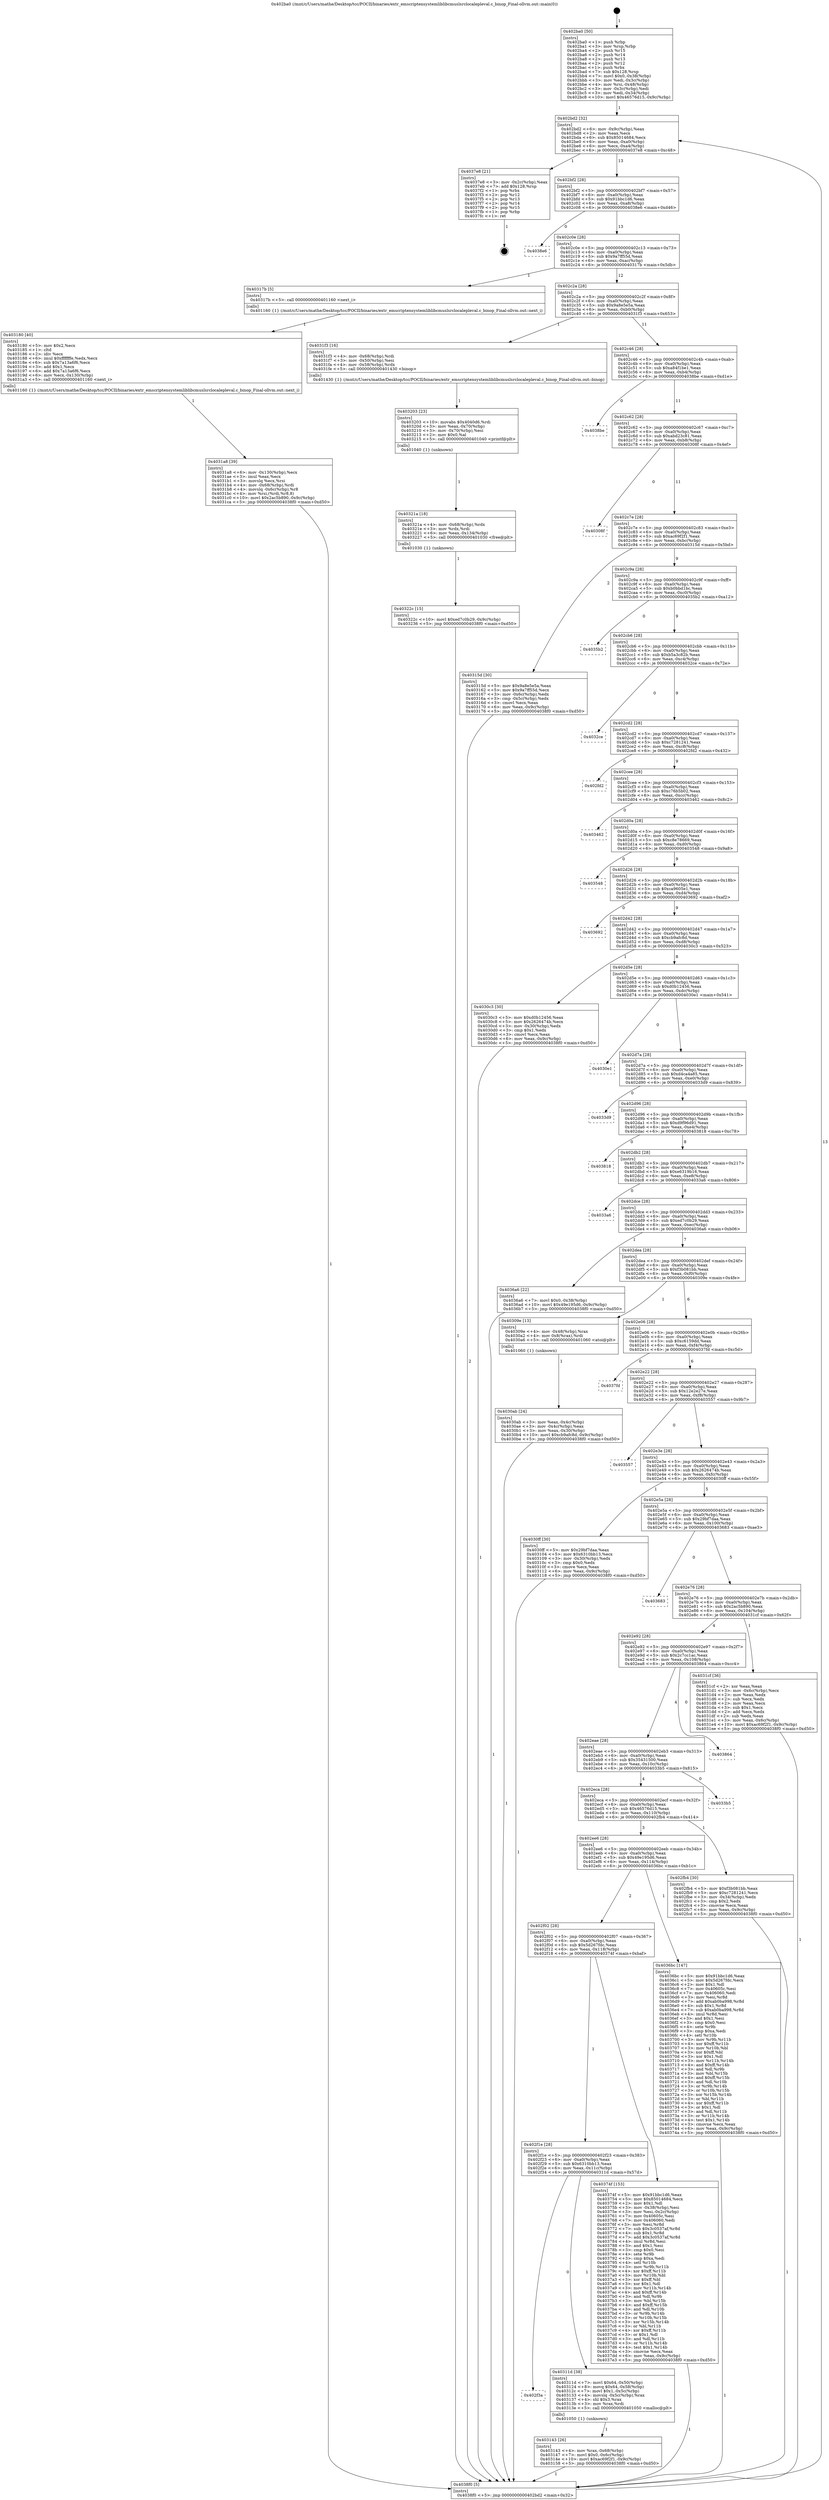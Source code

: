 digraph "0x402ba0" {
  label = "0x402ba0 (/mnt/c/Users/mathe/Desktop/tcc/POCII/binaries/extr_emscriptensystemliblibcmuslsrclocalepleval.c_binop_Final-ollvm.out::main(0))"
  labelloc = "t"
  node[shape=record]

  Entry [label="",width=0.3,height=0.3,shape=circle,fillcolor=black,style=filled]
  "0x402bd2" [label="{
     0x402bd2 [32]\l
     | [instrs]\l
     &nbsp;&nbsp;0x402bd2 \<+6\>: mov -0x9c(%rbp),%eax\l
     &nbsp;&nbsp;0x402bd8 \<+2\>: mov %eax,%ecx\l
     &nbsp;&nbsp;0x402bda \<+6\>: sub $0x85014684,%ecx\l
     &nbsp;&nbsp;0x402be0 \<+6\>: mov %eax,-0xa0(%rbp)\l
     &nbsp;&nbsp;0x402be6 \<+6\>: mov %ecx,-0xa4(%rbp)\l
     &nbsp;&nbsp;0x402bec \<+6\>: je 00000000004037e8 \<main+0xc48\>\l
  }"]
  "0x4037e8" [label="{
     0x4037e8 [21]\l
     | [instrs]\l
     &nbsp;&nbsp;0x4037e8 \<+3\>: mov -0x2c(%rbp),%eax\l
     &nbsp;&nbsp;0x4037eb \<+7\>: add $0x128,%rsp\l
     &nbsp;&nbsp;0x4037f2 \<+1\>: pop %rbx\l
     &nbsp;&nbsp;0x4037f3 \<+2\>: pop %r12\l
     &nbsp;&nbsp;0x4037f5 \<+2\>: pop %r13\l
     &nbsp;&nbsp;0x4037f7 \<+2\>: pop %r14\l
     &nbsp;&nbsp;0x4037f9 \<+2\>: pop %r15\l
     &nbsp;&nbsp;0x4037fb \<+1\>: pop %rbp\l
     &nbsp;&nbsp;0x4037fc \<+1\>: ret\l
  }"]
  "0x402bf2" [label="{
     0x402bf2 [28]\l
     | [instrs]\l
     &nbsp;&nbsp;0x402bf2 \<+5\>: jmp 0000000000402bf7 \<main+0x57\>\l
     &nbsp;&nbsp;0x402bf7 \<+6\>: mov -0xa0(%rbp),%eax\l
     &nbsp;&nbsp;0x402bfd \<+5\>: sub $0x91bbc1d6,%eax\l
     &nbsp;&nbsp;0x402c02 \<+6\>: mov %eax,-0xa8(%rbp)\l
     &nbsp;&nbsp;0x402c08 \<+6\>: je 00000000004038e6 \<main+0xd46\>\l
  }"]
  Exit [label="",width=0.3,height=0.3,shape=circle,fillcolor=black,style=filled,peripheries=2]
  "0x4038e6" [label="{
     0x4038e6\l
  }", style=dashed]
  "0x402c0e" [label="{
     0x402c0e [28]\l
     | [instrs]\l
     &nbsp;&nbsp;0x402c0e \<+5\>: jmp 0000000000402c13 \<main+0x73\>\l
     &nbsp;&nbsp;0x402c13 \<+6\>: mov -0xa0(%rbp),%eax\l
     &nbsp;&nbsp;0x402c19 \<+5\>: sub $0x9a7ff55d,%eax\l
     &nbsp;&nbsp;0x402c1e \<+6\>: mov %eax,-0xac(%rbp)\l
     &nbsp;&nbsp;0x402c24 \<+6\>: je 000000000040317b \<main+0x5db\>\l
  }"]
  "0x40322c" [label="{
     0x40322c [15]\l
     | [instrs]\l
     &nbsp;&nbsp;0x40322c \<+10\>: movl $0xed7c0b29,-0x9c(%rbp)\l
     &nbsp;&nbsp;0x403236 \<+5\>: jmp 00000000004038f0 \<main+0xd50\>\l
  }"]
  "0x40317b" [label="{
     0x40317b [5]\l
     | [instrs]\l
     &nbsp;&nbsp;0x40317b \<+5\>: call 0000000000401160 \<next_i\>\l
     | [calls]\l
     &nbsp;&nbsp;0x401160 \{1\} (/mnt/c/Users/mathe/Desktop/tcc/POCII/binaries/extr_emscriptensystemliblibcmuslsrclocalepleval.c_binop_Final-ollvm.out::next_i)\l
  }"]
  "0x402c2a" [label="{
     0x402c2a [28]\l
     | [instrs]\l
     &nbsp;&nbsp;0x402c2a \<+5\>: jmp 0000000000402c2f \<main+0x8f\>\l
     &nbsp;&nbsp;0x402c2f \<+6\>: mov -0xa0(%rbp),%eax\l
     &nbsp;&nbsp;0x402c35 \<+5\>: sub $0x9a8e5e5a,%eax\l
     &nbsp;&nbsp;0x402c3a \<+6\>: mov %eax,-0xb0(%rbp)\l
     &nbsp;&nbsp;0x402c40 \<+6\>: je 00000000004031f3 \<main+0x653\>\l
  }"]
  "0x40321a" [label="{
     0x40321a [18]\l
     | [instrs]\l
     &nbsp;&nbsp;0x40321a \<+4\>: mov -0x68(%rbp),%rdx\l
     &nbsp;&nbsp;0x40321e \<+3\>: mov %rdx,%rdi\l
     &nbsp;&nbsp;0x403221 \<+6\>: mov %eax,-0x134(%rbp)\l
     &nbsp;&nbsp;0x403227 \<+5\>: call 0000000000401030 \<free@plt\>\l
     | [calls]\l
     &nbsp;&nbsp;0x401030 \{1\} (unknown)\l
  }"]
  "0x4031f3" [label="{
     0x4031f3 [16]\l
     | [instrs]\l
     &nbsp;&nbsp;0x4031f3 \<+4\>: mov -0x68(%rbp),%rdi\l
     &nbsp;&nbsp;0x4031f7 \<+3\>: mov -0x50(%rbp),%esi\l
     &nbsp;&nbsp;0x4031fa \<+4\>: mov -0x58(%rbp),%rdx\l
     &nbsp;&nbsp;0x4031fe \<+5\>: call 0000000000401430 \<binop\>\l
     | [calls]\l
     &nbsp;&nbsp;0x401430 \{1\} (/mnt/c/Users/mathe/Desktop/tcc/POCII/binaries/extr_emscriptensystemliblibcmuslsrclocalepleval.c_binop_Final-ollvm.out::binop)\l
  }"]
  "0x402c46" [label="{
     0x402c46 [28]\l
     | [instrs]\l
     &nbsp;&nbsp;0x402c46 \<+5\>: jmp 0000000000402c4b \<main+0xab\>\l
     &nbsp;&nbsp;0x402c4b \<+6\>: mov -0xa0(%rbp),%eax\l
     &nbsp;&nbsp;0x402c51 \<+5\>: sub $0xa84f1be1,%eax\l
     &nbsp;&nbsp;0x402c56 \<+6\>: mov %eax,-0xb4(%rbp)\l
     &nbsp;&nbsp;0x402c5c \<+6\>: je 00000000004038be \<main+0xd1e\>\l
  }"]
  "0x403203" [label="{
     0x403203 [23]\l
     | [instrs]\l
     &nbsp;&nbsp;0x403203 \<+10\>: movabs $0x4040d6,%rdi\l
     &nbsp;&nbsp;0x40320d \<+3\>: mov %eax,-0x70(%rbp)\l
     &nbsp;&nbsp;0x403210 \<+3\>: mov -0x70(%rbp),%esi\l
     &nbsp;&nbsp;0x403213 \<+2\>: mov $0x0,%al\l
     &nbsp;&nbsp;0x403215 \<+5\>: call 0000000000401040 \<printf@plt\>\l
     | [calls]\l
     &nbsp;&nbsp;0x401040 \{1\} (unknown)\l
  }"]
  "0x4038be" [label="{
     0x4038be\l
  }", style=dashed]
  "0x402c62" [label="{
     0x402c62 [28]\l
     | [instrs]\l
     &nbsp;&nbsp;0x402c62 \<+5\>: jmp 0000000000402c67 \<main+0xc7\>\l
     &nbsp;&nbsp;0x402c67 \<+6\>: mov -0xa0(%rbp),%eax\l
     &nbsp;&nbsp;0x402c6d \<+5\>: sub $0xabd23c81,%eax\l
     &nbsp;&nbsp;0x402c72 \<+6\>: mov %eax,-0xb8(%rbp)\l
     &nbsp;&nbsp;0x402c78 \<+6\>: je 000000000040308f \<main+0x4ef\>\l
  }"]
  "0x4031a8" [label="{
     0x4031a8 [39]\l
     | [instrs]\l
     &nbsp;&nbsp;0x4031a8 \<+6\>: mov -0x130(%rbp),%ecx\l
     &nbsp;&nbsp;0x4031ae \<+3\>: imul %eax,%ecx\l
     &nbsp;&nbsp;0x4031b1 \<+3\>: movslq %ecx,%rsi\l
     &nbsp;&nbsp;0x4031b4 \<+4\>: mov -0x68(%rbp),%rdi\l
     &nbsp;&nbsp;0x4031b8 \<+4\>: movslq -0x6c(%rbp),%r8\l
     &nbsp;&nbsp;0x4031bc \<+4\>: mov %rsi,(%rdi,%r8,8)\l
     &nbsp;&nbsp;0x4031c0 \<+10\>: movl $0x2ac5b890,-0x9c(%rbp)\l
     &nbsp;&nbsp;0x4031ca \<+5\>: jmp 00000000004038f0 \<main+0xd50\>\l
  }"]
  "0x40308f" [label="{
     0x40308f\l
  }", style=dashed]
  "0x402c7e" [label="{
     0x402c7e [28]\l
     | [instrs]\l
     &nbsp;&nbsp;0x402c7e \<+5\>: jmp 0000000000402c83 \<main+0xe3\>\l
     &nbsp;&nbsp;0x402c83 \<+6\>: mov -0xa0(%rbp),%eax\l
     &nbsp;&nbsp;0x402c89 \<+5\>: sub $0xac69f2f1,%eax\l
     &nbsp;&nbsp;0x402c8e \<+6\>: mov %eax,-0xbc(%rbp)\l
     &nbsp;&nbsp;0x402c94 \<+6\>: je 000000000040315d \<main+0x5bd\>\l
  }"]
  "0x403180" [label="{
     0x403180 [40]\l
     | [instrs]\l
     &nbsp;&nbsp;0x403180 \<+5\>: mov $0x2,%ecx\l
     &nbsp;&nbsp;0x403185 \<+1\>: cltd\l
     &nbsp;&nbsp;0x403186 \<+2\>: idiv %ecx\l
     &nbsp;&nbsp;0x403188 \<+6\>: imul $0xfffffffe,%edx,%ecx\l
     &nbsp;&nbsp;0x40318e \<+6\>: sub $0x7a13a6f6,%ecx\l
     &nbsp;&nbsp;0x403194 \<+3\>: add $0x1,%ecx\l
     &nbsp;&nbsp;0x403197 \<+6\>: add $0x7a13a6f6,%ecx\l
     &nbsp;&nbsp;0x40319d \<+6\>: mov %ecx,-0x130(%rbp)\l
     &nbsp;&nbsp;0x4031a3 \<+5\>: call 0000000000401160 \<next_i\>\l
     | [calls]\l
     &nbsp;&nbsp;0x401160 \{1\} (/mnt/c/Users/mathe/Desktop/tcc/POCII/binaries/extr_emscriptensystemliblibcmuslsrclocalepleval.c_binop_Final-ollvm.out::next_i)\l
  }"]
  "0x40315d" [label="{
     0x40315d [30]\l
     | [instrs]\l
     &nbsp;&nbsp;0x40315d \<+5\>: mov $0x9a8e5e5a,%eax\l
     &nbsp;&nbsp;0x403162 \<+5\>: mov $0x9a7ff55d,%ecx\l
     &nbsp;&nbsp;0x403167 \<+3\>: mov -0x6c(%rbp),%edx\l
     &nbsp;&nbsp;0x40316a \<+3\>: cmp -0x5c(%rbp),%edx\l
     &nbsp;&nbsp;0x40316d \<+3\>: cmovl %ecx,%eax\l
     &nbsp;&nbsp;0x403170 \<+6\>: mov %eax,-0x9c(%rbp)\l
     &nbsp;&nbsp;0x403176 \<+5\>: jmp 00000000004038f0 \<main+0xd50\>\l
  }"]
  "0x402c9a" [label="{
     0x402c9a [28]\l
     | [instrs]\l
     &nbsp;&nbsp;0x402c9a \<+5\>: jmp 0000000000402c9f \<main+0xff\>\l
     &nbsp;&nbsp;0x402c9f \<+6\>: mov -0xa0(%rbp),%eax\l
     &nbsp;&nbsp;0x402ca5 \<+5\>: sub $0xb0bbd1bc,%eax\l
     &nbsp;&nbsp;0x402caa \<+6\>: mov %eax,-0xc0(%rbp)\l
     &nbsp;&nbsp;0x402cb0 \<+6\>: je 00000000004035b2 \<main+0xa12\>\l
  }"]
  "0x403143" [label="{
     0x403143 [26]\l
     | [instrs]\l
     &nbsp;&nbsp;0x403143 \<+4\>: mov %rax,-0x68(%rbp)\l
     &nbsp;&nbsp;0x403147 \<+7\>: movl $0x0,-0x6c(%rbp)\l
     &nbsp;&nbsp;0x40314e \<+10\>: movl $0xac69f2f1,-0x9c(%rbp)\l
     &nbsp;&nbsp;0x403158 \<+5\>: jmp 00000000004038f0 \<main+0xd50\>\l
  }"]
  "0x4035b2" [label="{
     0x4035b2\l
  }", style=dashed]
  "0x402cb6" [label="{
     0x402cb6 [28]\l
     | [instrs]\l
     &nbsp;&nbsp;0x402cb6 \<+5\>: jmp 0000000000402cbb \<main+0x11b\>\l
     &nbsp;&nbsp;0x402cbb \<+6\>: mov -0xa0(%rbp),%eax\l
     &nbsp;&nbsp;0x402cc1 \<+5\>: sub $0xb5a3c82b,%eax\l
     &nbsp;&nbsp;0x402cc6 \<+6\>: mov %eax,-0xc4(%rbp)\l
     &nbsp;&nbsp;0x402ccc \<+6\>: je 00000000004032ce \<main+0x72e\>\l
  }"]
  "0x402f3a" [label="{
     0x402f3a\l
  }", style=dashed]
  "0x4032ce" [label="{
     0x4032ce\l
  }", style=dashed]
  "0x402cd2" [label="{
     0x402cd2 [28]\l
     | [instrs]\l
     &nbsp;&nbsp;0x402cd2 \<+5\>: jmp 0000000000402cd7 \<main+0x137\>\l
     &nbsp;&nbsp;0x402cd7 \<+6\>: mov -0xa0(%rbp),%eax\l
     &nbsp;&nbsp;0x402cdd \<+5\>: sub $0xc7281241,%eax\l
     &nbsp;&nbsp;0x402ce2 \<+6\>: mov %eax,-0xc8(%rbp)\l
     &nbsp;&nbsp;0x402ce8 \<+6\>: je 0000000000402fd2 \<main+0x432\>\l
  }"]
  "0x40311d" [label="{
     0x40311d [38]\l
     | [instrs]\l
     &nbsp;&nbsp;0x40311d \<+7\>: movl $0x64,-0x50(%rbp)\l
     &nbsp;&nbsp;0x403124 \<+8\>: movq $0x64,-0x58(%rbp)\l
     &nbsp;&nbsp;0x40312c \<+7\>: movl $0x1,-0x5c(%rbp)\l
     &nbsp;&nbsp;0x403133 \<+4\>: movslq -0x5c(%rbp),%rax\l
     &nbsp;&nbsp;0x403137 \<+4\>: shl $0x3,%rax\l
     &nbsp;&nbsp;0x40313b \<+3\>: mov %rax,%rdi\l
     &nbsp;&nbsp;0x40313e \<+5\>: call 0000000000401050 \<malloc@plt\>\l
     | [calls]\l
     &nbsp;&nbsp;0x401050 \{1\} (unknown)\l
  }"]
  "0x402fd2" [label="{
     0x402fd2\l
  }", style=dashed]
  "0x402cee" [label="{
     0x402cee [28]\l
     | [instrs]\l
     &nbsp;&nbsp;0x402cee \<+5\>: jmp 0000000000402cf3 \<main+0x153\>\l
     &nbsp;&nbsp;0x402cf3 \<+6\>: mov -0xa0(%rbp),%eax\l
     &nbsp;&nbsp;0x402cf9 \<+5\>: sub $0xc76b5b02,%eax\l
     &nbsp;&nbsp;0x402cfe \<+6\>: mov %eax,-0xcc(%rbp)\l
     &nbsp;&nbsp;0x402d04 \<+6\>: je 0000000000403462 \<main+0x8c2\>\l
  }"]
  "0x402f1e" [label="{
     0x402f1e [28]\l
     | [instrs]\l
     &nbsp;&nbsp;0x402f1e \<+5\>: jmp 0000000000402f23 \<main+0x383\>\l
     &nbsp;&nbsp;0x402f23 \<+6\>: mov -0xa0(%rbp),%eax\l
     &nbsp;&nbsp;0x402f29 \<+5\>: sub $0x6310bb13,%eax\l
     &nbsp;&nbsp;0x402f2e \<+6\>: mov %eax,-0x11c(%rbp)\l
     &nbsp;&nbsp;0x402f34 \<+6\>: je 000000000040311d \<main+0x57d\>\l
  }"]
  "0x403462" [label="{
     0x403462\l
  }", style=dashed]
  "0x402d0a" [label="{
     0x402d0a [28]\l
     | [instrs]\l
     &nbsp;&nbsp;0x402d0a \<+5\>: jmp 0000000000402d0f \<main+0x16f\>\l
     &nbsp;&nbsp;0x402d0f \<+6\>: mov -0xa0(%rbp),%eax\l
     &nbsp;&nbsp;0x402d15 \<+5\>: sub $0xc8e78669,%eax\l
     &nbsp;&nbsp;0x402d1a \<+6\>: mov %eax,-0xd0(%rbp)\l
     &nbsp;&nbsp;0x402d20 \<+6\>: je 0000000000403548 \<main+0x9a8\>\l
  }"]
  "0x40374f" [label="{
     0x40374f [153]\l
     | [instrs]\l
     &nbsp;&nbsp;0x40374f \<+5\>: mov $0x91bbc1d6,%eax\l
     &nbsp;&nbsp;0x403754 \<+5\>: mov $0x85014684,%ecx\l
     &nbsp;&nbsp;0x403759 \<+2\>: mov $0x1,%dl\l
     &nbsp;&nbsp;0x40375b \<+3\>: mov -0x38(%rbp),%esi\l
     &nbsp;&nbsp;0x40375e \<+3\>: mov %esi,-0x2c(%rbp)\l
     &nbsp;&nbsp;0x403761 \<+7\>: mov 0x40605c,%esi\l
     &nbsp;&nbsp;0x403768 \<+7\>: mov 0x406060,%edi\l
     &nbsp;&nbsp;0x40376f \<+3\>: mov %esi,%r8d\l
     &nbsp;&nbsp;0x403772 \<+7\>: sub $0x3c0537af,%r8d\l
     &nbsp;&nbsp;0x403779 \<+4\>: sub $0x1,%r8d\l
     &nbsp;&nbsp;0x40377d \<+7\>: add $0x3c0537af,%r8d\l
     &nbsp;&nbsp;0x403784 \<+4\>: imul %r8d,%esi\l
     &nbsp;&nbsp;0x403788 \<+3\>: and $0x1,%esi\l
     &nbsp;&nbsp;0x40378b \<+3\>: cmp $0x0,%esi\l
     &nbsp;&nbsp;0x40378e \<+4\>: sete %r9b\l
     &nbsp;&nbsp;0x403792 \<+3\>: cmp $0xa,%edi\l
     &nbsp;&nbsp;0x403795 \<+4\>: setl %r10b\l
     &nbsp;&nbsp;0x403799 \<+3\>: mov %r9b,%r11b\l
     &nbsp;&nbsp;0x40379c \<+4\>: xor $0xff,%r11b\l
     &nbsp;&nbsp;0x4037a0 \<+3\>: mov %r10b,%bl\l
     &nbsp;&nbsp;0x4037a3 \<+3\>: xor $0xff,%bl\l
     &nbsp;&nbsp;0x4037a6 \<+3\>: xor $0x1,%dl\l
     &nbsp;&nbsp;0x4037a9 \<+3\>: mov %r11b,%r14b\l
     &nbsp;&nbsp;0x4037ac \<+4\>: and $0xff,%r14b\l
     &nbsp;&nbsp;0x4037b0 \<+3\>: and %dl,%r9b\l
     &nbsp;&nbsp;0x4037b3 \<+3\>: mov %bl,%r15b\l
     &nbsp;&nbsp;0x4037b6 \<+4\>: and $0xff,%r15b\l
     &nbsp;&nbsp;0x4037ba \<+3\>: and %dl,%r10b\l
     &nbsp;&nbsp;0x4037bd \<+3\>: or %r9b,%r14b\l
     &nbsp;&nbsp;0x4037c0 \<+3\>: or %r10b,%r15b\l
     &nbsp;&nbsp;0x4037c3 \<+3\>: xor %r15b,%r14b\l
     &nbsp;&nbsp;0x4037c6 \<+3\>: or %bl,%r11b\l
     &nbsp;&nbsp;0x4037c9 \<+4\>: xor $0xff,%r11b\l
     &nbsp;&nbsp;0x4037cd \<+3\>: or $0x1,%dl\l
     &nbsp;&nbsp;0x4037d0 \<+3\>: and %dl,%r11b\l
     &nbsp;&nbsp;0x4037d3 \<+3\>: or %r11b,%r14b\l
     &nbsp;&nbsp;0x4037d6 \<+4\>: test $0x1,%r14b\l
     &nbsp;&nbsp;0x4037da \<+3\>: cmovne %ecx,%eax\l
     &nbsp;&nbsp;0x4037dd \<+6\>: mov %eax,-0x9c(%rbp)\l
     &nbsp;&nbsp;0x4037e3 \<+5\>: jmp 00000000004038f0 \<main+0xd50\>\l
  }"]
  "0x403548" [label="{
     0x403548\l
  }", style=dashed]
  "0x402d26" [label="{
     0x402d26 [28]\l
     | [instrs]\l
     &nbsp;&nbsp;0x402d26 \<+5\>: jmp 0000000000402d2b \<main+0x18b\>\l
     &nbsp;&nbsp;0x402d2b \<+6\>: mov -0xa0(%rbp),%eax\l
     &nbsp;&nbsp;0x402d31 \<+5\>: sub $0xca9605e1,%eax\l
     &nbsp;&nbsp;0x402d36 \<+6\>: mov %eax,-0xd4(%rbp)\l
     &nbsp;&nbsp;0x402d3c \<+6\>: je 0000000000403692 \<main+0xaf2\>\l
  }"]
  "0x402f02" [label="{
     0x402f02 [28]\l
     | [instrs]\l
     &nbsp;&nbsp;0x402f02 \<+5\>: jmp 0000000000402f07 \<main+0x367\>\l
     &nbsp;&nbsp;0x402f07 \<+6\>: mov -0xa0(%rbp),%eax\l
     &nbsp;&nbsp;0x402f0d \<+5\>: sub $0x5d267fdc,%eax\l
     &nbsp;&nbsp;0x402f12 \<+6\>: mov %eax,-0x118(%rbp)\l
     &nbsp;&nbsp;0x402f18 \<+6\>: je 000000000040374f \<main+0xbaf\>\l
  }"]
  "0x403692" [label="{
     0x403692\l
  }", style=dashed]
  "0x402d42" [label="{
     0x402d42 [28]\l
     | [instrs]\l
     &nbsp;&nbsp;0x402d42 \<+5\>: jmp 0000000000402d47 \<main+0x1a7\>\l
     &nbsp;&nbsp;0x402d47 \<+6\>: mov -0xa0(%rbp),%eax\l
     &nbsp;&nbsp;0x402d4d \<+5\>: sub $0xcb9afc8d,%eax\l
     &nbsp;&nbsp;0x402d52 \<+6\>: mov %eax,-0xd8(%rbp)\l
     &nbsp;&nbsp;0x402d58 \<+6\>: je 00000000004030c3 \<main+0x523\>\l
  }"]
  "0x4036bc" [label="{
     0x4036bc [147]\l
     | [instrs]\l
     &nbsp;&nbsp;0x4036bc \<+5\>: mov $0x91bbc1d6,%eax\l
     &nbsp;&nbsp;0x4036c1 \<+5\>: mov $0x5d267fdc,%ecx\l
     &nbsp;&nbsp;0x4036c6 \<+2\>: mov $0x1,%dl\l
     &nbsp;&nbsp;0x4036c8 \<+7\>: mov 0x40605c,%esi\l
     &nbsp;&nbsp;0x4036cf \<+7\>: mov 0x406060,%edi\l
     &nbsp;&nbsp;0x4036d6 \<+3\>: mov %esi,%r8d\l
     &nbsp;&nbsp;0x4036d9 \<+7\>: add $0xab0ba998,%r8d\l
     &nbsp;&nbsp;0x4036e0 \<+4\>: sub $0x1,%r8d\l
     &nbsp;&nbsp;0x4036e4 \<+7\>: sub $0xab0ba998,%r8d\l
     &nbsp;&nbsp;0x4036eb \<+4\>: imul %r8d,%esi\l
     &nbsp;&nbsp;0x4036ef \<+3\>: and $0x1,%esi\l
     &nbsp;&nbsp;0x4036f2 \<+3\>: cmp $0x0,%esi\l
     &nbsp;&nbsp;0x4036f5 \<+4\>: sete %r9b\l
     &nbsp;&nbsp;0x4036f9 \<+3\>: cmp $0xa,%edi\l
     &nbsp;&nbsp;0x4036fc \<+4\>: setl %r10b\l
     &nbsp;&nbsp;0x403700 \<+3\>: mov %r9b,%r11b\l
     &nbsp;&nbsp;0x403703 \<+4\>: xor $0xff,%r11b\l
     &nbsp;&nbsp;0x403707 \<+3\>: mov %r10b,%bl\l
     &nbsp;&nbsp;0x40370a \<+3\>: xor $0xff,%bl\l
     &nbsp;&nbsp;0x40370d \<+3\>: xor $0x1,%dl\l
     &nbsp;&nbsp;0x403710 \<+3\>: mov %r11b,%r14b\l
     &nbsp;&nbsp;0x403713 \<+4\>: and $0xff,%r14b\l
     &nbsp;&nbsp;0x403717 \<+3\>: and %dl,%r9b\l
     &nbsp;&nbsp;0x40371a \<+3\>: mov %bl,%r15b\l
     &nbsp;&nbsp;0x40371d \<+4\>: and $0xff,%r15b\l
     &nbsp;&nbsp;0x403721 \<+3\>: and %dl,%r10b\l
     &nbsp;&nbsp;0x403724 \<+3\>: or %r9b,%r14b\l
     &nbsp;&nbsp;0x403727 \<+3\>: or %r10b,%r15b\l
     &nbsp;&nbsp;0x40372a \<+3\>: xor %r15b,%r14b\l
     &nbsp;&nbsp;0x40372d \<+3\>: or %bl,%r11b\l
     &nbsp;&nbsp;0x403730 \<+4\>: xor $0xff,%r11b\l
     &nbsp;&nbsp;0x403734 \<+3\>: or $0x1,%dl\l
     &nbsp;&nbsp;0x403737 \<+3\>: and %dl,%r11b\l
     &nbsp;&nbsp;0x40373a \<+3\>: or %r11b,%r14b\l
     &nbsp;&nbsp;0x40373d \<+4\>: test $0x1,%r14b\l
     &nbsp;&nbsp;0x403741 \<+3\>: cmovne %ecx,%eax\l
     &nbsp;&nbsp;0x403744 \<+6\>: mov %eax,-0x9c(%rbp)\l
     &nbsp;&nbsp;0x40374a \<+5\>: jmp 00000000004038f0 \<main+0xd50\>\l
  }"]
  "0x4030c3" [label="{
     0x4030c3 [30]\l
     | [instrs]\l
     &nbsp;&nbsp;0x4030c3 \<+5\>: mov $0xd0b12456,%eax\l
     &nbsp;&nbsp;0x4030c8 \<+5\>: mov $0x2626474b,%ecx\l
     &nbsp;&nbsp;0x4030cd \<+3\>: mov -0x30(%rbp),%edx\l
     &nbsp;&nbsp;0x4030d0 \<+3\>: cmp $0x1,%edx\l
     &nbsp;&nbsp;0x4030d3 \<+3\>: cmovl %ecx,%eax\l
     &nbsp;&nbsp;0x4030d6 \<+6\>: mov %eax,-0x9c(%rbp)\l
     &nbsp;&nbsp;0x4030dc \<+5\>: jmp 00000000004038f0 \<main+0xd50\>\l
  }"]
  "0x402d5e" [label="{
     0x402d5e [28]\l
     | [instrs]\l
     &nbsp;&nbsp;0x402d5e \<+5\>: jmp 0000000000402d63 \<main+0x1c3\>\l
     &nbsp;&nbsp;0x402d63 \<+6\>: mov -0xa0(%rbp),%eax\l
     &nbsp;&nbsp;0x402d69 \<+5\>: sub $0xd0b12456,%eax\l
     &nbsp;&nbsp;0x402d6e \<+6\>: mov %eax,-0xdc(%rbp)\l
     &nbsp;&nbsp;0x402d74 \<+6\>: je 00000000004030e1 \<main+0x541\>\l
  }"]
  "0x4030ab" [label="{
     0x4030ab [24]\l
     | [instrs]\l
     &nbsp;&nbsp;0x4030ab \<+3\>: mov %eax,-0x4c(%rbp)\l
     &nbsp;&nbsp;0x4030ae \<+3\>: mov -0x4c(%rbp),%eax\l
     &nbsp;&nbsp;0x4030b1 \<+3\>: mov %eax,-0x30(%rbp)\l
     &nbsp;&nbsp;0x4030b4 \<+10\>: movl $0xcb9afc8d,-0x9c(%rbp)\l
     &nbsp;&nbsp;0x4030be \<+5\>: jmp 00000000004038f0 \<main+0xd50\>\l
  }"]
  "0x4030e1" [label="{
     0x4030e1\l
  }", style=dashed]
  "0x402d7a" [label="{
     0x402d7a [28]\l
     | [instrs]\l
     &nbsp;&nbsp;0x402d7a \<+5\>: jmp 0000000000402d7f \<main+0x1df\>\l
     &nbsp;&nbsp;0x402d7f \<+6\>: mov -0xa0(%rbp),%eax\l
     &nbsp;&nbsp;0x402d85 \<+5\>: sub $0xd4ca4a85,%eax\l
     &nbsp;&nbsp;0x402d8a \<+6\>: mov %eax,-0xe0(%rbp)\l
     &nbsp;&nbsp;0x402d90 \<+6\>: je 00000000004033d9 \<main+0x839\>\l
  }"]
  "0x402ba0" [label="{
     0x402ba0 [50]\l
     | [instrs]\l
     &nbsp;&nbsp;0x402ba0 \<+1\>: push %rbp\l
     &nbsp;&nbsp;0x402ba1 \<+3\>: mov %rsp,%rbp\l
     &nbsp;&nbsp;0x402ba4 \<+2\>: push %r15\l
     &nbsp;&nbsp;0x402ba6 \<+2\>: push %r14\l
     &nbsp;&nbsp;0x402ba8 \<+2\>: push %r13\l
     &nbsp;&nbsp;0x402baa \<+2\>: push %r12\l
     &nbsp;&nbsp;0x402bac \<+1\>: push %rbx\l
     &nbsp;&nbsp;0x402bad \<+7\>: sub $0x128,%rsp\l
     &nbsp;&nbsp;0x402bb4 \<+7\>: movl $0x0,-0x38(%rbp)\l
     &nbsp;&nbsp;0x402bbb \<+3\>: mov %edi,-0x3c(%rbp)\l
     &nbsp;&nbsp;0x402bbe \<+4\>: mov %rsi,-0x48(%rbp)\l
     &nbsp;&nbsp;0x402bc2 \<+3\>: mov -0x3c(%rbp),%edi\l
     &nbsp;&nbsp;0x402bc5 \<+3\>: mov %edi,-0x34(%rbp)\l
     &nbsp;&nbsp;0x402bc8 \<+10\>: movl $0x46576d15,-0x9c(%rbp)\l
  }"]
  "0x4033d9" [label="{
     0x4033d9\l
  }", style=dashed]
  "0x402d96" [label="{
     0x402d96 [28]\l
     | [instrs]\l
     &nbsp;&nbsp;0x402d96 \<+5\>: jmp 0000000000402d9b \<main+0x1fb\>\l
     &nbsp;&nbsp;0x402d9b \<+6\>: mov -0xa0(%rbp),%eax\l
     &nbsp;&nbsp;0x402da1 \<+5\>: sub $0xd9f96d91,%eax\l
     &nbsp;&nbsp;0x402da6 \<+6\>: mov %eax,-0xe4(%rbp)\l
     &nbsp;&nbsp;0x402dac \<+6\>: je 0000000000403818 \<main+0xc78\>\l
  }"]
  "0x4038f0" [label="{
     0x4038f0 [5]\l
     | [instrs]\l
     &nbsp;&nbsp;0x4038f0 \<+5\>: jmp 0000000000402bd2 \<main+0x32\>\l
  }"]
  "0x403818" [label="{
     0x403818\l
  }", style=dashed]
  "0x402db2" [label="{
     0x402db2 [28]\l
     | [instrs]\l
     &nbsp;&nbsp;0x402db2 \<+5\>: jmp 0000000000402db7 \<main+0x217\>\l
     &nbsp;&nbsp;0x402db7 \<+6\>: mov -0xa0(%rbp),%eax\l
     &nbsp;&nbsp;0x402dbd \<+5\>: sub $0xe6319b16,%eax\l
     &nbsp;&nbsp;0x402dc2 \<+6\>: mov %eax,-0xe8(%rbp)\l
     &nbsp;&nbsp;0x402dc8 \<+6\>: je 00000000004033a6 \<main+0x806\>\l
  }"]
  "0x402ee6" [label="{
     0x402ee6 [28]\l
     | [instrs]\l
     &nbsp;&nbsp;0x402ee6 \<+5\>: jmp 0000000000402eeb \<main+0x34b\>\l
     &nbsp;&nbsp;0x402eeb \<+6\>: mov -0xa0(%rbp),%eax\l
     &nbsp;&nbsp;0x402ef1 \<+5\>: sub $0x49e195d6,%eax\l
     &nbsp;&nbsp;0x402ef6 \<+6\>: mov %eax,-0x114(%rbp)\l
     &nbsp;&nbsp;0x402efc \<+6\>: je 00000000004036bc \<main+0xb1c\>\l
  }"]
  "0x4033a6" [label="{
     0x4033a6\l
  }", style=dashed]
  "0x402dce" [label="{
     0x402dce [28]\l
     | [instrs]\l
     &nbsp;&nbsp;0x402dce \<+5\>: jmp 0000000000402dd3 \<main+0x233\>\l
     &nbsp;&nbsp;0x402dd3 \<+6\>: mov -0xa0(%rbp),%eax\l
     &nbsp;&nbsp;0x402dd9 \<+5\>: sub $0xed7c0b29,%eax\l
     &nbsp;&nbsp;0x402dde \<+6\>: mov %eax,-0xec(%rbp)\l
     &nbsp;&nbsp;0x402de4 \<+6\>: je 00000000004036a6 \<main+0xb06\>\l
  }"]
  "0x402fb4" [label="{
     0x402fb4 [30]\l
     | [instrs]\l
     &nbsp;&nbsp;0x402fb4 \<+5\>: mov $0xf3b081bb,%eax\l
     &nbsp;&nbsp;0x402fb9 \<+5\>: mov $0xc7281241,%ecx\l
     &nbsp;&nbsp;0x402fbe \<+3\>: mov -0x34(%rbp),%edx\l
     &nbsp;&nbsp;0x402fc1 \<+3\>: cmp $0x2,%edx\l
     &nbsp;&nbsp;0x402fc4 \<+3\>: cmovne %ecx,%eax\l
     &nbsp;&nbsp;0x402fc7 \<+6\>: mov %eax,-0x9c(%rbp)\l
     &nbsp;&nbsp;0x402fcd \<+5\>: jmp 00000000004038f0 \<main+0xd50\>\l
  }"]
  "0x4036a6" [label="{
     0x4036a6 [22]\l
     | [instrs]\l
     &nbsp;&nbsp;0x4036a6 \<+7\>: movl $0x0,-0x38(%rbp)\l
     &nbsp;&nbsp;0x4036ad \<+10\>: movl $0x49e195d6,-0x9c(%rbp)\l
     &nbsp;&nbsp;0x4036b7 \<+5\>: jmp 00000000004038f0 \<main+0xd50\>\l
  }"]
  "0x402dea" [label="{
     0x402dea [28]\l
     | [instrs]\l
     &nbsp;&nbsp;0x402dea \<+5\>: jmp 0000000000402def \<main+0x24f\>\l
     &nbsp;&nbsp;0x402def \<+6\>: mov -0xa0(%rbp),%eax\l
     &nbsp;&nbsp;0x402df5 \<+5\>: sub $0xf3b081bb,%eax\l
     &nbsp;&nbsp;0x402dfa \<+6\>: mov %eax,-0xf0(%rbp)\l
     &nbsp;&nbsp;0x402e00 \<+6\>: je 000000000040309e \<main+0x4fe\>\l
  }"]
  "0x402eca" [label="{
     0x402eca [28]\l
     | [instrs]\l
     &nbsp;&nbsp;0x402eca \<+5\>: jmp 0000000000402ecf \<main+0x32f\>\l
     &nbsp;&nbsp;0x402ecf \<+6\>: mov -0xa0(%rbp),%eax\l
     &nbsp;&nbsp;0x402ed5 \<+5\>: sub $0x46576d15,%eax\l
     &nbsp;&nbsp;0x402eda \<+6\>: mov %eax,-0x110(%rbp)\l
     &nbsp;&nbsp;0x402ee0 \<+6\>: je 0000000000402fb4 \<main+0x414\>\l
  }"]
  "0x40309e" [label="{
     0x40309e [13]\l
     | [instrs]\l
     &nbsp;&nbsp;0x40309e \<+4\>: mov -0x48(%rbp),%rax\l
     &nbsp;&nbsp;0x4030a2 \<+4\>: mov 0x8(%rax),%rdi\l
     &nbsp;&nbsp;0x4030a6 \<+5\>: call 0000000000401060 \<atoi@plt\>\l
     | [calls]\l
     &nbsp;&nbsp;0x401060 \{1\} (unknown)\l
  }"]
  "0x402e06" [label="{
     0x402e06 [28]\l
     | [instrs]\l
     &nbsp;&nbsp;0x402e06 \<+5\>: jmp 0000000000402e0b \<main+0x26b\>\l
     &nbsp;&nbsp;0x402e0b \<+6\>: mov -0xa0(%rbp),%eax\l
     &nbsp;&nbsp;0x402e11 \<+5\>: sub $0xc6159dd,%eax\l
     &nbsp;&nbsp;0x402e16 \<+6\>: mov %eax,-0xf4(%rbp)\l
     &nbsp;&nbsp;0x402e1c \<+6\>: je 00000000004037fd \<main+0xc5d\>\l
  }"]
  "0x4033b5" [label="{
     0x4033b5\l
  }", style=dashed]
  "0x4037fd" [label="{
     0x4037fd\l
  }", style=dashed]
  "0x402e22" [label="{
     0x402e22 [28]\l
     | [instrs]\l
     &nbsp;&nbsp;0x402e22 \<+5\>: jmp 0000000000402e27 \<main+0x287\>\l
     &nbsp;&nbsp;0x402e27 \<+6\>: mov -0xa0(%rbp),%eax\l
     &nbsp;&nbsp;0x402e2d \<+5\>: sub $0x12e2e27e,%eax\l
     &nbsp;&nbsp;0x402e32 \<+6\>: mov %eax,-0xf8(%rbp)\l
     &nbsp;&nbsp;0x402e38 \<+6\>: je 0000000000403557 \<main+0x9b7\>\l
  }"]
  "0x402eae" [label="{
     0x402eae [28]\l
     | [instrs]\l
     &nbsp;&nbsp;0x402eae \<+5\>: jmp 0000000000402eb3 \<main+0x313\>\l
     &nbsp;&nbsp;0x402eb3 \<+6\>: mov -0xa0(%rbp),%eax\l
     &nbsp;&nbsp;0x402eb9 \<+5\>: sub $0x35431500,%eax\l
     &nbsp;&nbsp;0x402ebe \<+6\>: mov %eax,-0x10c(%rbp)\l
     &nbsp;&nbsp;0x402ec4 \<+6\>: je 00000000004033b5 \<main+0x815\>\l
  }"]
  "0x403557" [label="{
     0x403557\l
  }", style=dashed]
  "0x402e3e" [label="{
     0x402e3e [28]\l
     | [instrs]\l
     &nbsp;&nbsp;0x402e3e \<+5\>: jmp 0000000000402e43 \<main+0x2a3\>\l
     &nbsp;&nbsp;0x402e43 \<+6\>: mov -0xa0(%rbp),%eax\l
     &nbsp;&nbsp;0x402e49 \<+5\>: sub $0x2626474b,%eax\l
     &nbsp;&nbsp;0x402e4e \<+6\>: mov %eax,-0xfc(%rbp)\l
     &nbsp;&nbsp;0x402e54 \<+6\>: je 00000000004030ff \<main+0x55f\>\l
  }"]
  "0x403864" [label="{
     0x403864\l
  }", style=dashed]
  "0x4030ff" [label="{
     0x4030ff [30]\l
     | [instrs]\l
     &nbsp;&nbsp;0x4030ff \<+5\>: mov $0x29bf7daa,%eax\l
     &nbsp;&nbsp;0x403104 \<+5\>: mov $0x6310bb13,%ecx\l
     &nbsp;&nbsp;0x403109 \<+3\>: mov -0x30(%rbp),%edx\l
     &nbsp;&nbsp;0x40310c \<+3\>: cmp $0x0,%edx\l
     &nbsp;&nbsp;0x40310f \<+3\>: cmove %ecx,%eax\l
     &nbsp;&nbsp;0x403112 \<+6\>: mov %eax,-0x9c(%rbp)\l
     &nbsp;&nbsp;0x403118 \<+5\>: jmp 00000000004038f0 \<main+0xd50\>\l
  }"]
  "0x402e5a" [label="{
     0x402e5a [28]\l
     | [instrs]\l
     &nbsp;&nbsp;0x402e5a \<+5\>: jmp 0000000000402e5f \<main+0x2bf\>\l
     &nbsp;&nbsp;0x402e5f \<+6\>: mov -0xa0(%rbp),%eax\l
     &nbsp;&nbsp;0x402e65 \<+5\>: sub $0x29bf7daa,%eax\l
     &nbsp;&nbsp;0x402e6a \<+6\>: mov %eax,-0x100(%rbp)\l
     &nbsp;&nbsp;0x402e70 \<+6\>: je 0000000000403683 \<main+0xae3\>\l
  }"]
  "0x402e92" [label="{
     0x402e92 [28]\l
     | [instrs]\l
     &nbsp;&nbsp;0x402e92 \<+5\>: jmp 0000000000402e97 \<main+0x2f7\>\l
     &nbsp;&nbsp;0x402e97 \<+6\>: mov -0xa0(%rbp),%eax\l
     &nbsp;&nbsp;0x402e9d \<+5\>: sub $0x2c7cc1ac,%eax\l
     &nbsp;&nbsp;0x402ea2 \<+6\>: mov %eax,-0x108(%rbp)\l
     &nbsp;&nbsp;0x402ea8 \<+6\>: je 0000000000403864 \<main+0xcc4\>\l
  }"]
  "0x403683" [label="{
     0x403683\l
  }", style=dashed]
  "0x402e76" [label="{
     0x402e76 [28]\l
     | [instrs]\l
     &nbsp;&nbsp;0x402e76 \<+5\>: jmp 0000000000402e7b \<main+0x2db\>\l
     &nbsp;&nbsp;0x402e7b \<+6\>: mov -0xa0(%rbp),%eax\l
     &nbsp;&nbsp;0x402e81 \<+5\>: sub $0x2ac5b890,%eax\l
     &nbsp;&nbsp;0x402e86 \<+6\>: mov %eax,-0x104(%rbp)\l
     &nbsp;&nbsp;0x402e8c \<+6\>: je 00000000004031cf \<main+0x62f\>\l
  }"]
  "0x4031cf" [label="{
     0x4031cf [36]\l
     | [instrs]\l
     &nbsp;&nbsp;0x4031cf \<+2\>: xor %eax,%eax\l
     &nbsp;&nbsp;0x4031d1 \<+3\>: mov -0x6c(%rbp),%ecx\l
     &nbsp;&nbsp;0x4031d4 \<+2\>: mov %eax,%edx\l
     &nbsp;&nbsp;0x4031d6 \<+2\>: sub %ecx,%edx\l
     &nbsp;&nbsp;0x4031d8 \<+2\>: mov %eax,%ecx\l
     &nbsp;&nbsp;0x4031da \<+3\>: sub $0x1,%ecx\l
     &nbsp;&nbsp;0x4031dd \<+2\>: add %ecx,%edx\l
     &nbsp;&nbsp;0x4031df \<+2\>: sub %edx,%eax\l
     &nbsp;&nbsp;0x4031e1 \<+3\>: mov %eax,-0x6c(%rbp)\l
     &nbsp;&nbsp;0x4031e4 \<+10\>: movl $0xac69f2f1,-0x9c(%rbp)\l
     &nbsp;&nbsp;0x4031ee \<+5\>: jmp 00000000004038f0 \<main+0xd50\>\l
  }"]
  Entry -> "0x402ba0" [label=" 1"]
  "0x402bd2" -> "0x4037e8" [label=" 1"]
  "0x402bd2" -> "0x402bf2" [label=" 13"]
  "0x4037e8" -> Exit [label=" 1"]
  "0x402bf2" -> "0x4038e6" [label=" 0"]
  "0x402bf2" -> "0x402c0e" [label=" 13"]
  "0x40374f" -> "0x4038f0" [label=" 1"]
  "0x402c0e" -> "0x40317b" [label=" 1"]
  "0x402c0e" -> "0x402c2a" [label=" 12"]
  "0x4036bc" -> "0x4038f0" [label=" 1"]
  "0x402c2a" -> "0x4031f3" [label=" 1"]
  "0x402c2a" -> "0x402c46" [label=" 11"]
  "0x4036a6" -> "0x4038f0" [label=" 1"]
  "0x402c46" -> "0x4038be" [label=" 0"]
  "0x402c46" -> "0x402c62" [label=" 11"]
  "0x40322c" -> "0x4038f0" [label=" 1"]
  "0x402c62" -> "0x40308f" [label=" 0"]
  "0x402c62" -> "0x402c7e" [label=" 11"]
  "0x40321a" -> "0x40322c" [label=" 1"]
  "0x402c7e" -> "0x40315d" [label=" 2"]
  "0x402c7e" -> "0x402c9a" [label=" 9"]
  "0x403203" -> "0x40321a" [label=" 1"]
  "0x402c9a" -> "0x4035b2" [label=" 0"]
  "0x402c9a" -> "0x402cb6" [label=" 9"]
  "0x4031f3" -> "0x403203" [label=" 1"]
  "0x402cb6" -> "0x4032ce" [label=" 0"]
  "0x402cb6" -> "0x402cd2" [label=" 9"]
  "0x4031cf" -> "0x4038f0" [label=" 1"]
  "0x402cd2" -> "0x402fd2" [label=" 0"]
  "0x402cd2" -> "0x402cee" [label=" 9"]
  "0x4031a8" -> "0x4038f0" [label=" 1"]
  "0x402cee" -> "0x403462" [label=" 0"]
  "0x402cee" -> "0x402d0a" [label=" 9"]
  "0x40317b" -> "0x403180" [label=" 1"]
  "0x402d0a" -> "0x403548" [label=" 0"]
  "0x402d0a" -> "0x402d26" [label=" 9"]
  "0x40315d" -> "0x4038f0" [label=" 2"]
  "0x402d26" -> "0x403692" [label=" 0"]
  "0x402d26" -> "0x402d42" [label=" 9"]
  "0x40311d" -> "0x403143" [label=" 1"]
  "0x402d42" -> "0x4030c3" [label=" 1"]
  "0x402d42" -> "0x402d5e" [label=" 8"]
  "0x402f1e" -> "0x402f3a" [label=" 0"]
  "0x402d5e" -> "0x4030e1" [label=" 0"]
  "0x402d5e" -> "0x402d7a" [label=" 8"]
  "0x403180" -> "0x4031a8" [label=" 1"]
  "0x402d7a" -> "0x4033d9" [label=" 0"]
  "0x402d7a" -> "0x402d96" [label=" 8"]
  "0x402f02" -> "0x402f1e" [label=" 1"]
  "0x402d96" -> "0x403818" [label=" 0"]
  "0x402d96" -> "0x402db2" [label=" 8"]
  "0x402f02" -> "0x40374f" [label=" 1"]
  "0x402db2" -> "0x4033a6" [label=" 0"]
  "0x402db2" -> "0x402dce" [label=" 8"]
  "0x403143" -> "0x4038f0" [label=" 1"]
  "0x402dce" -> "0x4036a6" [label=" 1"]
  "0x402dce" -> "0x402dea" [label=" 7"]
  "0x402ee6" -> "0x402f02" [label=" 2"]
  "0x402dea" -> "0x40309e" [label=" 1"]
  "0x402dea" -> "0x402e06" [label=" 6"]
  "0x402f1e" -> "0x40311d" [label=" 1"]
  "0x402e06" -> "0x4037fd" [label=" 0"]
  "0x402e06" -> "0x402e22" [label=" 6"]
  "0x4030ff" -> "0x4038f0" [label=" 1"]
  "0x402e22" -> "0x403557" [label=" 0"]
  "0x402e22" -> "0x402e3e" [label=" 6"]
  "0x4030ab" -> "0x4038f0" [label=" 1"]
  "0x402e3e" -> "0x4030ff" [label=" 1"]
  "0x402e3e" -> "0x402e5a" [label=" 5"]
  "0x40309e" -> "0x4030ab" [label=" 1"]
  "0x402e5a" -> "0x403683" [label=" 0"]
  "0x402e5a" -> "0x402e76" [label=" 5"]
  "0x402ba0" -> "0x402bd2" [label=" 1"]
  "0x402e76" -> "0x4031cf" [label=" 1"]
  "0x402e76" -> "0x402e92" [label=" 4"]
  "0x4038f0" -> "0x402bd2" [label=" 13"]
  "0x402e92" -> "0x403864" [label=" 0"]
  "0x402e92" -> "0x402eae" [label=" 4"]
  "0x4030c3" -> "0x4038f0" [label=" 1"]
  "0x402eae" -> "0x4033b5" [label=" 0"]
  "0x402eae" -> "0x402eca" [label=" 4"]
  "0x402ee6" -> "0x4036bc" [label=" 1"]
  "0x402eca" -> "0x402fb4" [label=" 1"]
  "0x402eca" -> "0x402ee6" [label=" 3"]
  "0x402fb4" -> "0x4038f0" [label=" 1"]
}
